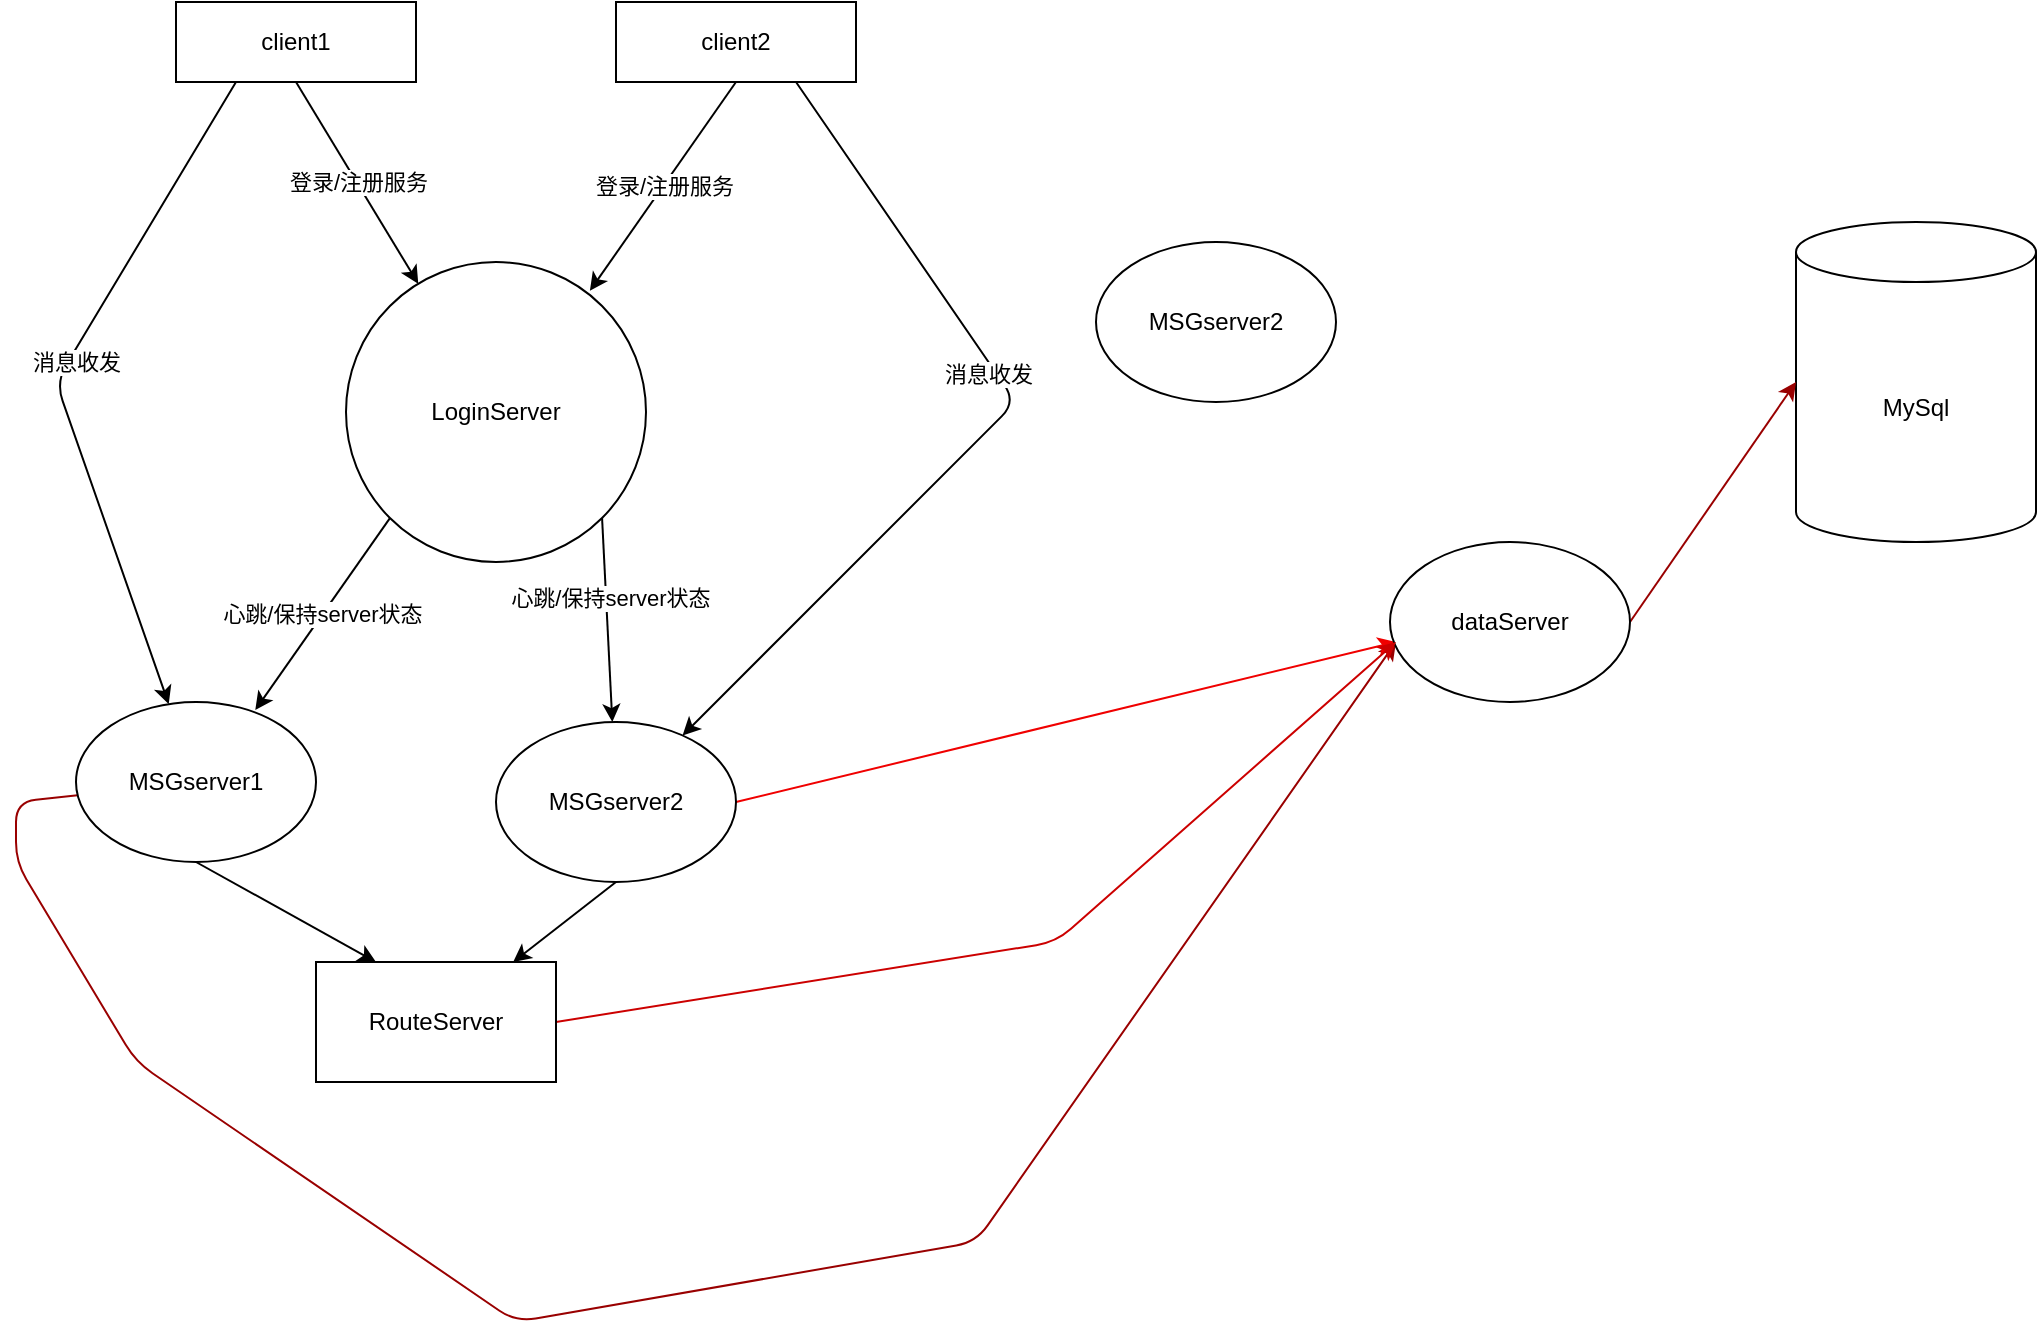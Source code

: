 <mxfile>
    <diagram id="wGgFIXBIhDkXhYNhLEr-" name="第 1 页">
        <mxGraphModel dx="1068" dy="662" grid="1" gridSize="10" guides="1" tooltips="1" connect="1" arrows="1" fold="1" page="1" pageScale="1" pageWidth="827" pageHeight="1169" math="0" shadow="0">
            <root>
                <mxCell id="0"/>
                <mxCell id="1" parent="0"/>
                <mxCell id="7" value="登录/注册服务" style="edgeStyle=none;html=1;exitX=0.5;exitY=1;exitDx=0;exitDy=0;" parent="1" source="3" target="5" edge="1">
                    <mxGeometry relative="1" as="geometry"/>
                </mxCell>
                <mxCell id="28" value="消息收发" style="edgeStyle=none;html=1;exitX=0.25;exitY=1;exitDx=0;exitDy=0;" parent="1" source="3" target="11" edge="1">
                    <mxGeometry x="-0.067" y="3" relative="1" as="geometry">
                        <Array as="points">
                            <mxPoint x="40" y="230"/>
                        </Array>
                        <mxPoint as="offset"/>
                    </mxGeometry>
                </mxCell>
                <mxCell id="3" value="client1" style="rounded=0;whiteSpace=wrap;html=1;" parent="1" vertex="1">
                    <mxGeometry x="100" y="40" width="120" height="40" as="geometry"/>
                </mxCell>
                <mxCell id="10" value="登录/注册服务" style="edgeStyle=none;html=1;exitX=0.5;exitY=1;exitDx=0;exitDy=0;entryX=0.813;entryY=0.096;entryDx=0;entryDy=0;entryPerimeter=0;" parent="1" source="4" target="5" edge="1">
                    <mxGeometry relative="1" as="geometry"/>
                </mxCell>
                <mxCell id="29" style="edgeStyle=none;html=1;exitX=0.75;exitY=1;exitDx=0;exitDy=0;" parent="1" source="4" target="12" edge="1">
                    <mxGeometry relative="1" as="geometry">
                        <Array as="points">
                            <mxPoint x="520" y="240"/>
                        </Array>
                    </mxGeometry>
                </mxCell>
                <mxCell id="39" value="消息收发" style="edgeLabel;html=1;align=center;verticalAlign=middle;resizable=0;points=[];" parent="29" vertex="1" connectable="0">
                    <mxGeometry x="-0.188" y="-4" relative="1" as="geometry">
                        <mxPoint as="offset"/>
                    </mxGeometry>
                </mxCell>
                <mxCell id="4" value="client2" style="rounded=0;whiteSpace=wrap;html=1;" parent="1" vertex="1">
                    <mxGeometry x="320" y="40" width="120" height="40" as="geometry"/>
                </mxCell>
                <mxCell id="25" value="心跳/保持server状态" style="edgeStyle=none;html=1;exitX=0;exitY=1;exitDx=0;exitDy=0;entryX=0.747;entryY=0.05;entryDx=0;entryDy=0;entryPerimeter=0;" parent="1" source="5" target="11" edge="1">
                    <mxGeometry relative="1" as="geometry"/>
                </mxCell>
                <mxCell id="26" style="edgeStyle=none;html=1;exitX=1;exitY=1;exitDx=0;exitDy=0;" parent="1" source="5" target="12" edge="1">
                    <mxGeometry relative="1" as="geometry"/>
                </mxCell>
                <mxCell id="38" value="心跳/保持server状态" style="edgeLabel;html=1;align=center;verticalAlign=middle;resizable=0;points=[];" parent="26" vertex="1" connectable="0">
                    <mxGeometry x="-0.229" y="2" relative="1" as="geometry">
                        <mxPoint as="offset"/>
                    </mxGeometry>
                </mxCell>
                <mxCell id="5" value="LoginServer" style="ellipse;whiteSpace=wrap;html=1;aspect=fixed;" parent="1" vertex="1">
                    <mxGeometry x="185" y="170" width="150" height="150" as="geometry"/>
                </mxCell>
                <mxCell id="30" style="edgeStyle=none;html=1;exitX=0.5;exitY=1;exitDx=0;exitDy=0;entryX=0.25;entryY=0;entryDx=0;entryDy=0;" parent="1" source="11" target="27" edge="1">
                    <mxGeometry relative="1" as="geometry"/>
                </mxCell>
                <mxCell id="35" style="edgeStyle=none;html=1;entryX=0.025;entryY=0.625;entryDx=0;entryDy=0;entryPerimeter=0;strokeColor=#990000;" parent="1" source="11" target="23" edge="1">
                    <mxGeometry relative="1" as="geometry">
                        <Array as="points">
                            <mxPoint x="20" y="440"/>
                            <mxPoint x="20" y="470"/>
                            <mxPoint x="80" y="570"/>
                            <mxPoint x="270" y="700"/>
                            <mxPoint x="500" y="660"/>
                        </Array>
                    </mxGeometry>
                </mxCell>
                <mxCell id="11" value="MSGserver1" style="ellipse;whiteSpace=wrap;html=1;" parent="1" vertex="1">
                    <mxGeometry x="50" y="390" width="120" height="80" as="geometry"/>
                </mxCell>
                <mxCell id="31" style="edgeStyle=none;html=1;exitX=0.5;exitY=1;exitDx=0;exitDy=0;" parent="1" source="12" target="27" edge="1">
                    <mxGeometry relative="1" as="geometry"/>
                </mxCell>
                <mxCell id="33" style="edgeStyle=none;html=1;exitX=1;exitY=0.5;exitDx=0;exitDy=0;fillColor=#FF1110;strokeColor=#F00000;" parent="1" source="12" edge="1">
                    <mxGeometry relative="1" as="geometry">
                        <mxPoint x="710" y="360" as="targetPoint"/>
                    </mxGeometry>
                </mxCell>
                <mxCell id="12" value="MSGserver2" style="ellipse;whiteSpace=wrap;html=1;" parent="1" vertex="1">
                    <mxGeometry x="260" y="400" width="120" height="80" as="geometry"/>
                </mxCell>
                <mxCell id="22" value="MySql" style="shape=cylinder3;whiteSpace=wrap;html=1;boundedLbl=1;backgroundOutline=1;size=15;" parent="1" vertex="1">
                    <mxGeometry x="910" y="150" width="120" height="160" as="geometry"/>
                </mxCell>
                <mxCell id="37" style="edgeStyle=none;html=1;exitX=1;exitY=0.5;exitDx=0;exitDy=0;entryX=0;entryY=0.5;entryDx=0;entryDy=0;entryPerimeter=0;strokeColor=#990000;fillColor=#FF0000;" parent="1" source="23" target="22" edge="1">
                    <mxGeometry relative="1" as="geometry"/>
                </mxCell>
                <mxCell id="23" value="dataServer" style="ellipse;whiteSpace=wrap;html=1;" parent="1" vertex="1">
                    <mxGeometry x="707" y="310" width="120" height="80" as="geometry"/>
                </mxCell>
                <mxCell id="34" style="edgeStyle=none;html=1;exitX=1;exitY=0.5;exitDx=0;exitDy=0;strokeColor=#CC0000;" parent="1" source="27" edge="1">
                    <mxGeometry relative="1" as="geometry">
                        <mxPoint x="710" y="360" as="targetPoint"/>
                        <Array as="points">
                            <mxPoint x="540" y="510"/>
                        </Array>
                    </mxGeometry>
                </mxCell>
                <mxCell id="27" value="RouteServer" style="rounded=0;whiteSpace=wrap;html=1;" parent="1" vertex="1">
                    <mxGeometry x="170" y="520" width="120" height="60" as="geometry"/>
                </mxCell>
                <mxCell id="41" value="MSGserver2" style="ellipse;whiteSpace=wrap;html=1;" vertex="1" parent="1">
                    <mxGeometry x="560" y="160" width="120" height="80" as="geometry"/>
                </mxCell>
            </root>
        </mxGraphModel>
    </diagram>
</mxfile>